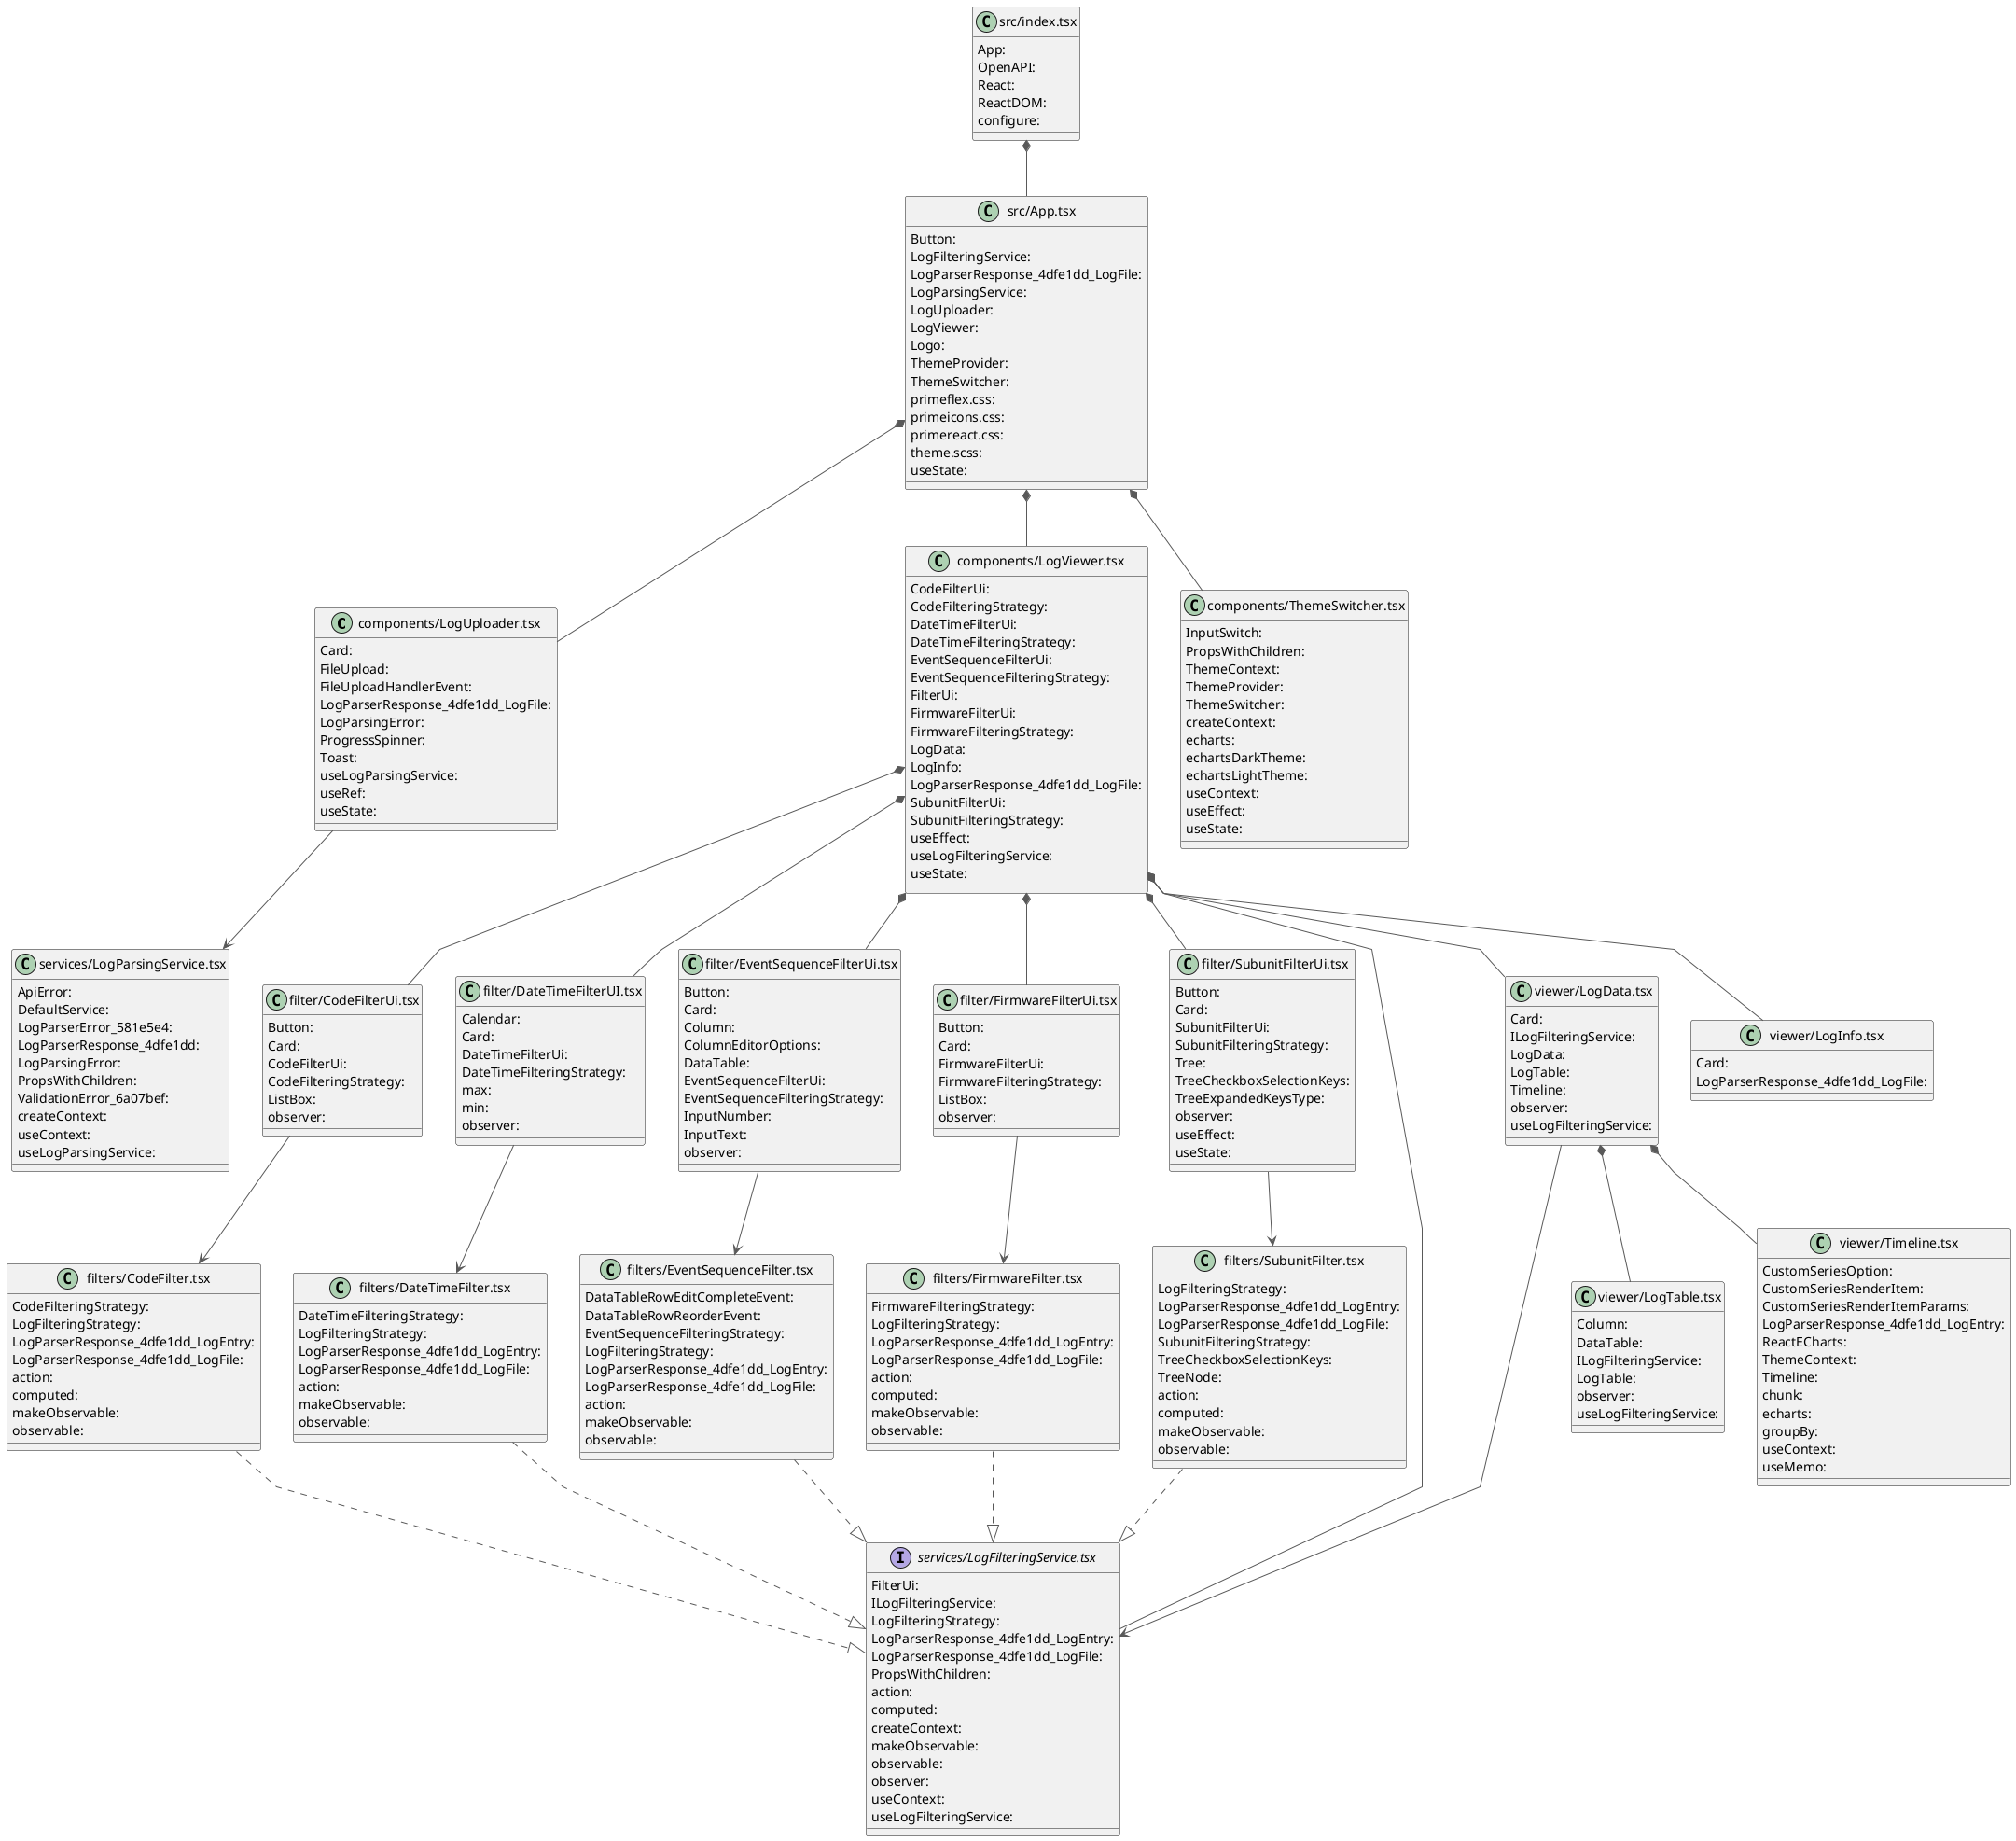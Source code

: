 @startuml
skinparam linetype polyline
class node34 as "components/LogUploader.tsx" {
   Card:
   FileUpload:
   FileUploadHandlerEvent:
   LogParserResponse_4dfe1dd_LogFile:
   LogParsingError:
   ProgressSpinner:
   Toast:
   useLogParsingService:
   useRef:
   useState:
}
class node77 as "components/LogViewer.tsx" {
   CodeFilterUi:
   CodeFilteringStrategy:
   DateTimeFilterUi:
   DateTimeFilteringStrategy:
   EventSequenceFilterUi:
   EventSequenceFilteringStrategy:
   FilterUi:
   FirmwareFilterUi:
   FirmwareFilteringStrategy:
   LogData:
   LogInfo:
   LogParserResponse_4dfe1dd_LogFile:
   SubunitFilterUi:
   SubunitFilteringStrategy:
   useEffect:
   useLogFilteringService:
   useState:
}
class node28 as "components/ThemeSwitcher.tsx" {
   InputSwitch:
   PropsWithChildren:
   ThemeContext:
   ThemeProvider:
   ThemeSwitcher:
   createContext:
   echarts:
   echartsDarkTheme:
   echartsLightTheme:
   useContext:
   useEffect:
   useState:
}
class node12 as "filter/CodeFilterUi.tsx" {
   Button:
   Card:
   CodeFilterUi:
   CodeFilteringStrategy:
   ListBox:
   observer:
}
class node39 as "filter/DateTimeFilterUI.tsx" {
   Calendar:
   Card:
   DateTimeFilterUi:
   DateTimeFilteringStrategy:
   max:
   min:
   observer:
}
class node14 as "filter/EventSequenceFilterUi.tsx" {
   Button:
   Card:
   Column:
   ColumnEditorOptions:
   DataTable:
   EventSequenceFilterUi:
   EventSequenceFilteringStrategy:
   InputNumber:
   InputText:
   observer:
}
class node25 as "filter/FirmwareFilterUi.tsx" {
   Button:
   Card:
   FirmwareFilterUi:
   FirmwareFilteringStrategy:
   ListBox:
   observer:
}
class node1 as "filter/SubunitFilterUi.tsx" {
   Button:
   Card:
   SubunitFilterUi:
   SubunitFilteringStrategy:
   Tree:
   TreeCheckboxSelectionKeys:
   TreeExpandedKeysType:
   observer:
   useEffect:
   useState:
}
class node82 as "filters/CodeFilter.tsx" {
   CodeFilteringStrategy:
   LogFilteringStrategy:
   LogParserResponse_4dfe1dd_LogEntry:
   LogParserResponse_4dfe1dd_LogFile:
   action:
   computed:
   makeObservable:
   observable:
}
class node30 as "filters/DateTimeFilter.tsx" {
   DateTimeFilteringStrategy:
   LogFilteringStrategy:
   LogParserResponse_4dfe1dd_LogEntry:
   LogParserResponse_4dfe1dd_LogFile:
   action:
   makeObservable:
   observable:
}
class node72 as "filters/EventSequenceFilter.tsx" {
   DataTableRowEditCompleteEvent:
   DataTableRowReorderEvent:
   EventSequenceFilteringStrategy:
   LogFilteringStrategy:
   LogParserResponse_4dfe1dd_LogEntry:
   LogParserResponse_4dfe1dd_LogFile:
   action:
   makeObservable:
   observable:
}
class node31 as "filters/FirmwareFilter.tsx" {
   FirmwareFilteringStrategy:
   LogFilteringStrategy:
   LogParserResponse_4dfe1dd_LogEntry:
   LogParserResponse_4dfe1dd_LogFile:
   action:
   computed:
   makeObservable:
   observable:
}
class node76 as "filters/SubunitFilter.tsx" {
   LogFilteringStrategy:
   LogParserResponse_4dfe1dd_LogEntry:
   LogParserResponse_4dfe1dd_LogFile:
   SubunitFilteringStrategy:
   TreeCheckboxSelectionKeys:
   TreeNode:
   action:
   computed:
   makeObservable:
   observable:
}
Interface node21 as "services/LogFilteringService.tsx" {
   FilterUi:
   ILogFilteringService:
   LogFilteringStrategy:
   LogParserResponse_4dfe1dd_LogEntry:
   LogParserResponse_4dfe1dd_LogFile:
   PropsWithChildren:
   action:
   computed:
   createContext:
   makeObservable:
   observable:
   observer:
   useContext:
   useLogFilteringService:
}
class node4 as "services/LogParsingService.tsx" {
   ApiError:
   DefaultService:
   LogParserError_581e5e4:
   LogParserResponse_4dfe1dd:
   LogParsingError:
   PropsWithChildren:
   ValidationError_6a07bef:
   createContext:
   useContext:
   useLogParsingService:
}

class node80 as "src/App.tsx" {
   Button:
   LogFilteringService:
   LogParserResponse_4dfe1dd_LogFile:
   LogParsingService:
   LogUploader:
   LogViewer:
   Logo:
   ThemeProvider:
   ThemeSwitcher:
   primeflex.css:
   primeicons.css:
   primereact.css:
   theme.scss:
   useState:
}
class node73 as "src/index.tsx" {
   App:
   OpenAPI:
   React:
   ReactDOM:
   configure:
}
class node71 as "viewer/LogData.tsx" {
   Card:
   ILogFilteringService:
   LogData:
   LogTable:
   Timeline:
   observer:
   useLogFilteringService:
}
class node75 as "viewer/LogInfo.tsx" {
   Card:
   LogParserResponse_4dfe1dd_LogFile:
}
class node46 as "viewer/LogTable.tsx" {
   Column:
   DataTable:
   ILogFilteringService:
   LogTable:
   observer:
   useLogFilteringService:
}
class node64 as "viewer/Timeline.tsx" {
   CustomSeriesOption:
   CustomSeriesRenderItem:
   CustomSeriesRenderItemParams:
   LogParserResponse_4dfe1dd_LogEntry:
   ReactECharts:
   ThemeContext:
   Timeline:
   chunk:
   echarts:
   groupBy:
   useContext:
   useMemo:
}
node34  -[#595959,plain]->  node4
node77  *-[#595959,plain]-  node12
node77  *-[#595959,plain]-  node39
node77  *-[#595959,plain]-  node14
node77  *-[#595959,plain]-  node25
node77  *-[#595959,plain]-  node1
node77  *-[#595959,plain]-  node21
node77  *-[#595959,plain]-  node71
node77  *-[#595959,plain]-  node75
node12  -[#595959,plain]->  node82
node39  -[#595959,plain]->  node30
node14  -[#595959,plain]->  node72
node25  -[#595959,plain]->  node31
node1   -[#595959,plain]->  node76
node82  .[#595959,plain]-|>  node21
node30  .[#595959,plain]-|>  node21
node72  .[#595959,plain]-|>  node21
node31  .[#595959,plain]-|>  node21
node76  .[#595959,plain]-|>  node21
node80  *-[#595959,plain]-  node34
node80  *-[#595959,plain]-  node77
node80  *-[#595959,plain]-  node28
node73  *-[#595959,plain]-  node80
node71  -[#595959,plain]->  node21
node71  *-[#595959,plain]-  node46
node71  *-[#595959,plain]-  node64
@enduml
